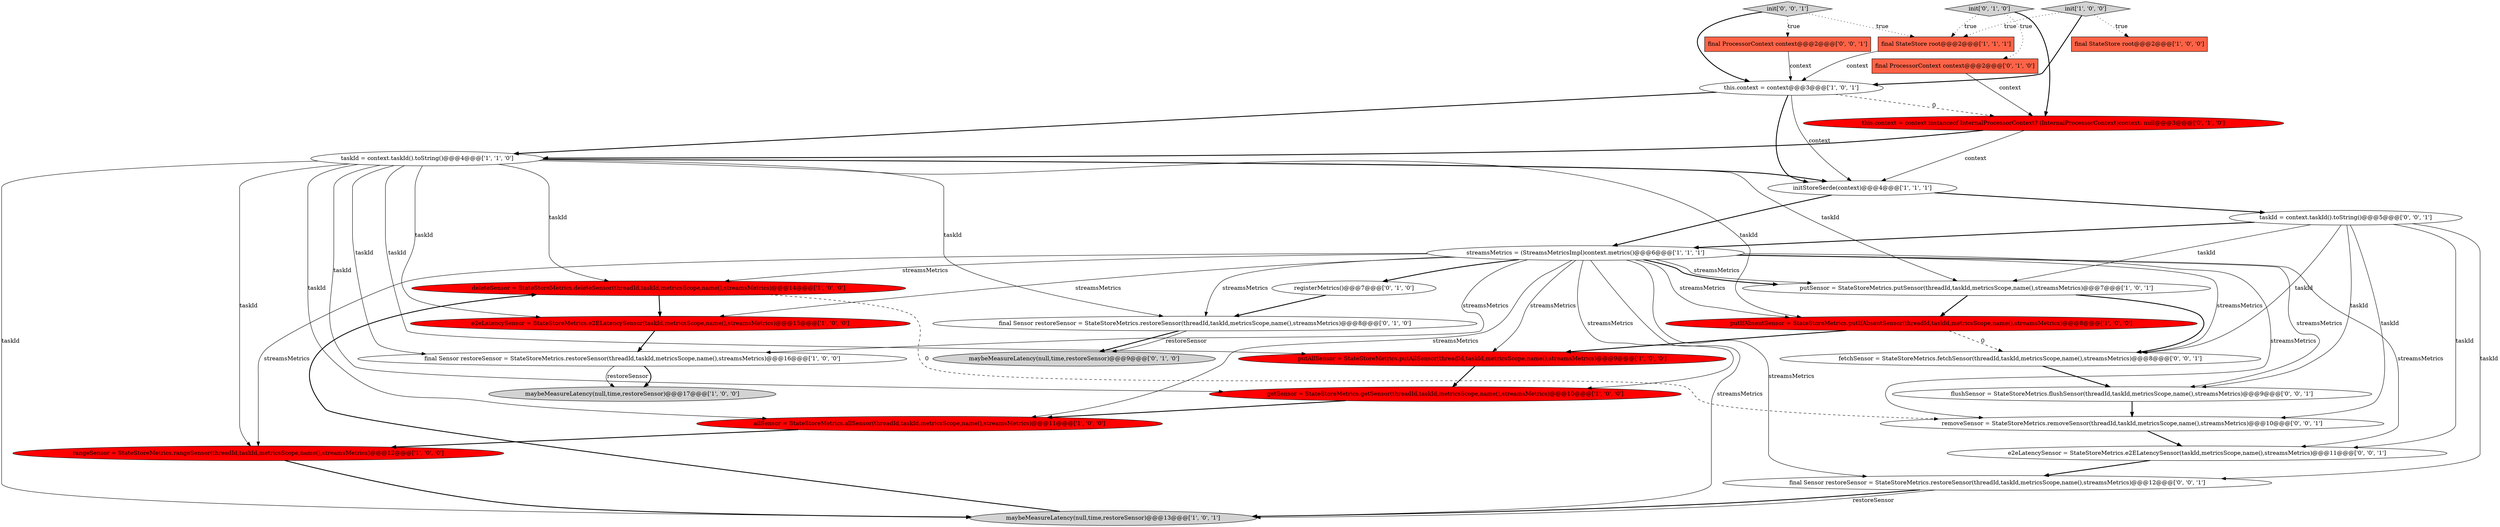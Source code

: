 digraph {
25 [style = filled, label = "final ProcessorContext context@@@2@@@['0', '0', '1']", fillcolor = tomato, shape = box image = "AAA0AAABBB3BBB"];
3 [style = filled, label = "maybeMeasureLatency(null,time,restoreSensor)@@@17@@@['1', '0', '0']", fillcolor = lightgray, shape = ellipse image = "AAA0AAABBB1BBB"];
29 [style = filled, label = "taskId = context.taskId().toString()@@@5@@@['0', '0', '1']", fillcolor = white, shape = ellipse image = "AAA0AAABBB3BBB"];
6 [style = filled, label = "deleteSensor = StateStoreMetrics.deleteSensor(threadId,taskId,metricsScope,name(),streamsMetrics)@@@14@@@['1', '0', '0']", fillcolor = red, shape = ellipse image = "AAA1AAABBB1BBB"];
20 [style = filled, label = "this.context = context instanceof InternalProcessorContext? (InternalProcessorContext)context: null@@@3@@@['0', '1', '0']", fillcolor = red, shape = ellipse image = "AAA1AAABBB2BBB"];
24 [style = filled, label = "e2eLatencySensor = StateStoreMetrics.e2ELatencySensor(taskId,metricsScope,name(),streamsMetrics)@@@11@@@['0', '0', '1']", fillcolor = white, shape = ellipse image = "AAA0AAABBB3BBB"];
30 [style = filled, label = "flushSensor = StateStoreMetrics.flushSensor(threadId,taskId,metricsScope,name(),streamsMetrics)@@@9@@@['0', '0', '1']", fillcolor = white, shape = ellipse image = "AAA0AAABBB3BBB"];
11 [style = filled, label = "init['1', '0', '0']", fillcolor = lightgray, shape = diamond image = "AAA0AAABBB1BBB"];
13 [style = filled, label = "putSensor = StateStoreMetrics.putSensor(threadId,taskId,metricsScope,name(),streamsMetrics)@@@7@@@['1', '0', '1']", fillcolor = white, shape = ellipse image = "AAA0AAABBB1BBB"];
21 [style = filled, label = "maybeMeasureLatency(null,time,restoreSensor)@@@9@@@['0', '1', '0']", fillcolor = lightgray, shape = ellipse image = "AAA0AAABBB2BBB"];
12 [style = filled, label = "this.context = context@@@3@@@['1', '0', '1']", fillcolor = white, shape = ellipse image = "AAA0AAABBB1BBB"];
19 [style = filled, label = "init['0', '1', '0']", fillcolor = lightgray, shape = diamond image = "AAA0AAABBB2BBB"];
9 [style = filled, label = "taskId = context.taskId().toString()@@@4@@@['1', '1', '0']", fillcolor = white, shape = ellipse image = "AAA0AAABBB1BBB"];
4 [style = filled, label = "putAllSensor = StateStoreMetrics.putAllSensor(threadId,taskId,metricsScope,name(),streamsMetrics)@@@9@@@['1', '0', '0']", fillcolor = red, shape = ellipse image = "AAA1AAABBB1BBB"];
5 [style = filled, label = "final Sensor restoreSensor = StateStoreMetrics.restoreSensor(threadId,taskId,metricsScope,name(),streamsMetrics)@@@16@@@['1', '0', '0']", fillcolor = white, shape = ellipse image = "AAA0AAABBB1BBB"];
18 [style = filled, label = "registerMetrics()@@@7@@@['0', '1', '0']", fillcolor = white, shape = ellipse image = "AAA0AAABBB2BBB"];
26 [style = filled, label = "fetchSensor = StateStoreMetrics.fetchSensor(threadId,taskId,metricsScope,name(),streamsMetrics)@@@8@@@['0', '0', '1']", fillcolor = white, shape = ellipse image = "AAA0AAABBB3BBB"];
7 [style = filled, label = "putIfAbsentSensor = StateStoreMetrics.putIfAbsentSensor(threadId,taskId,metricsScope,name(),streamsMetrics)@@@8@@@['1', '0', '0']", fillcolor = red, shape = ellipse image = "AAA1AAABBB1BBB"];
1 [style = filled, label = "streamsMetrics = (StreamsMetricsImpl)context.metrics()@@@6@@@['1', '1', '1']", fillcolor = white, shape = ellipse image = "AAA0AAABBB1BBB"];
17 [style = filled, label = "e2eLatencySensor = StateStoreMetrics.e2ELatencySensor(taskId,metricsScope,name(),streamsMetrics)@@@15@@@['1', '0', '0']", fillcolor = red, shape = ellipse image = "AAA1AAABBB1BBB"];
27 [style = filled, label = "removeSensor = StateStoreMetrics.removeSensor(threadId,taskId,metricsScope,name(),streamsMetrics)@@@10@@@['0', '0', '1']", fillcolor = white, shape = ellipse image = "AAA0AAABBB3BBB"];
28 [style = filled, label = "final Sensor restoreSensor = StateStoreMetrics.restoreSensor(threadId,taskId,metricsScope,name(),streamsMetrics)@@@12@@@['0', '0', '1']", fillcolor = white, shape = ellipse image = "AAA0AAABBB3BBB"];
23 [style = filled, label = "final Sensor restoreSensor = StateStoreMetrics.restoreSensor(threadId,taskId,metricsScope,name(),streamsMetrics)@@@8@@@['0', '1', '0']", fillcolor = white, shape = ellipse image = "AAA0AAABBB2BBB"];
14 [style = filled, label = "maybeMeasureLatency(null,time,restoreSensor)@@@13@@@['1', '0', '1']", fillcolor = lightgray, shape = ellipse image = "AAA0AAABBB1BBB"];
2 [style = filled, label = "final StateStore root@@@2@@@['1', '0', '0']", fillcolor = tomato, shape = box image = "AAA0AAABBB1BBB"];
15 [style = filled, label = "getSensor = StateStoreMetrics.getSensor(threadId,taskId,metricsScope,name(),streamsMetrics)@@@10@@@['1', '0', '0']", fillcolor = red, shape = ellipse image = "AAA1AAABBB1BBB"];
8 [style = filled, label = "rangeSensor = StateStoreMetrics.rangeSensor(threadId,taskId,metricsScope,name(),streamsMetrics)@@@12@@@['1', '0', '0']", fillcolor = red, shape = ellipse image = "AAA1AAABBB1BBB"];
16 [style = filled, label = "initStoreSerde(context)@@@4@@@['1', '1', '1']", fillcolor = white, shape = ellipse image = "AAA0AAABBB1BBB"];
22 [style = filled, label = "final ProcessorContext context@@@2@@@['0', '1', '0']", fillcolor = tomato, shape = box image = "AAA0AAABBB2BBB"];
31 [style = filled, label = "init['0', '0', '1']", fillcolor = lightgray, shape = diamond image = "AAA0AAABBB3BBB"];
0 [style = filled, label = "allSensor = StateStoreMetrics.allSensor(threadId,taskId,metricsScope,name(),streamsMetrics)@@@11@@@['1', '0', '0']", fillcolor = red, shape = ellipse image = "AAA1AAABBB1BBB"];
10 [style = filled, label = "final StateStore root@@@2@@@['1', '1', '1']", fillcolor = tomato, shape = box image = "AAA0AAABBB1BBB"];
19->10 [style = dotted, label="true"];
6->17 [style = bold, label=""];
1->26 [style = solid, label="streamsMetrics"];
5->3 [style = bold, label=""];
24->28 [style = bold, label=""];
31->25 [style = dotted, label="true"];
17->5 [style = bold, label=""];
1->6 [style = solid, label="streamsMetrics"];
12->20 [style = dashed, label="0"];
9->17 [style = solid, label="taskId"];
18->23 [style = bold, label=""];
20->9 [style = bold, label=""];
20->16 [style = solid, label="context"];
22->20 [style = solid, label="context"];
9->13 [style = solid, label="taskId"];
11->10 [style = dotted, label="true"];
10->12 [style = solid, label="context"];
1->0 [style = solid, label="streamsMetrics"];
1->28 [style = solid, label="streamsMetrics"];
19->20 [style = bold, label=""];
4->15 [style = bold, label=""];
1->4 [style = solid, label="streamsMetrics"];
16->29 [style = bold, label=""];
29->28 [style = solid, label="taskId"];
30->27 [style = bold, label=""];
8->14 [style = bold, label=""];
1->24 [style = solid, label="streamsMetrics"];
11->12 [style = bold, label=""];
1->18 [style = bold, label=""];
12->16 [style = bold, label=""];
9->14 [style = solid, label="taskId"];
9->4 [style = solid, label="taskId"];
1->27 [style = solid, label="streamsMetrics"];
7->4 [style = bold, label=""];
29->30 [style = solid, label="taskId"];
9->6 [style = solid, label="taskId"];
12->9 [style = bold, label=""];
31->10 [style = dotted, label="true"];
5->3 [style = solid, label="restoreSensor"];
1->13 [style = bold, label=""];
31->12 [style = bold, label=""];
29->24 [style = solid, label="taskId"];
1->5 [style = solid, label="streamsMetrics"];
1->17 [style = solid, label="streamsMetrics"];
1->8 [style = solid, label="streamsMetrics"];
9->16 [style = bold, label=""];
28->14 [style = bold, label=""];
26->30 [style = bold, label=""];
9->23 [style = solid, label="taskId"];
11->2 [style = dotted, label="true"];
9->0 [style = solid, label="taskId"];
1->13 [style = solid, label="streamsMetrics"];
29->26 [style = solid, label="taskId"];
23->21 [style = bold, label=""];
16->1 [style = bold, label=""];
23->21 [style = solid, label="restoreSensor"];
13->26 [style = bold, label=""];
9->8 [style = solid, label="taskId"];
1->15 [style = solid, label="streamsMetrics"];
13->7 [style = bold, label=""];
6->27 [style = dashed, label="0"];
15->0 [style = bold, label=""];
9->15 [style = solid, label="taskId"];
29->13 [style = solid, label="taskId"];
1->30 [style = solid, label="streamsMetrics"];
0->8 [style = bold, label=""];
19->22 [style = dotted, label="true"];
9->5 [style = solid, label="taskId"];
27->24 [style = bold, label=""];
1->14 [style = solid, label="streamsMetrics"];
9->7 [style = solid, label="taskId"];
28->14 [style = solid, label="restoreSensor"];
29->27 [style = solid, label="taskId"];
29->1 [style = bold, label=""];
1->7 [style = solid, label="streamsMetrics"];
7->26 [style = dashed, label="0"];
25->12 [style = solid, label="context"];
14->6 [style = bold, label=""];
12->16 [style = solid, label="context"];
1->23 [style = solid, label="streamsMetrics"];
}
